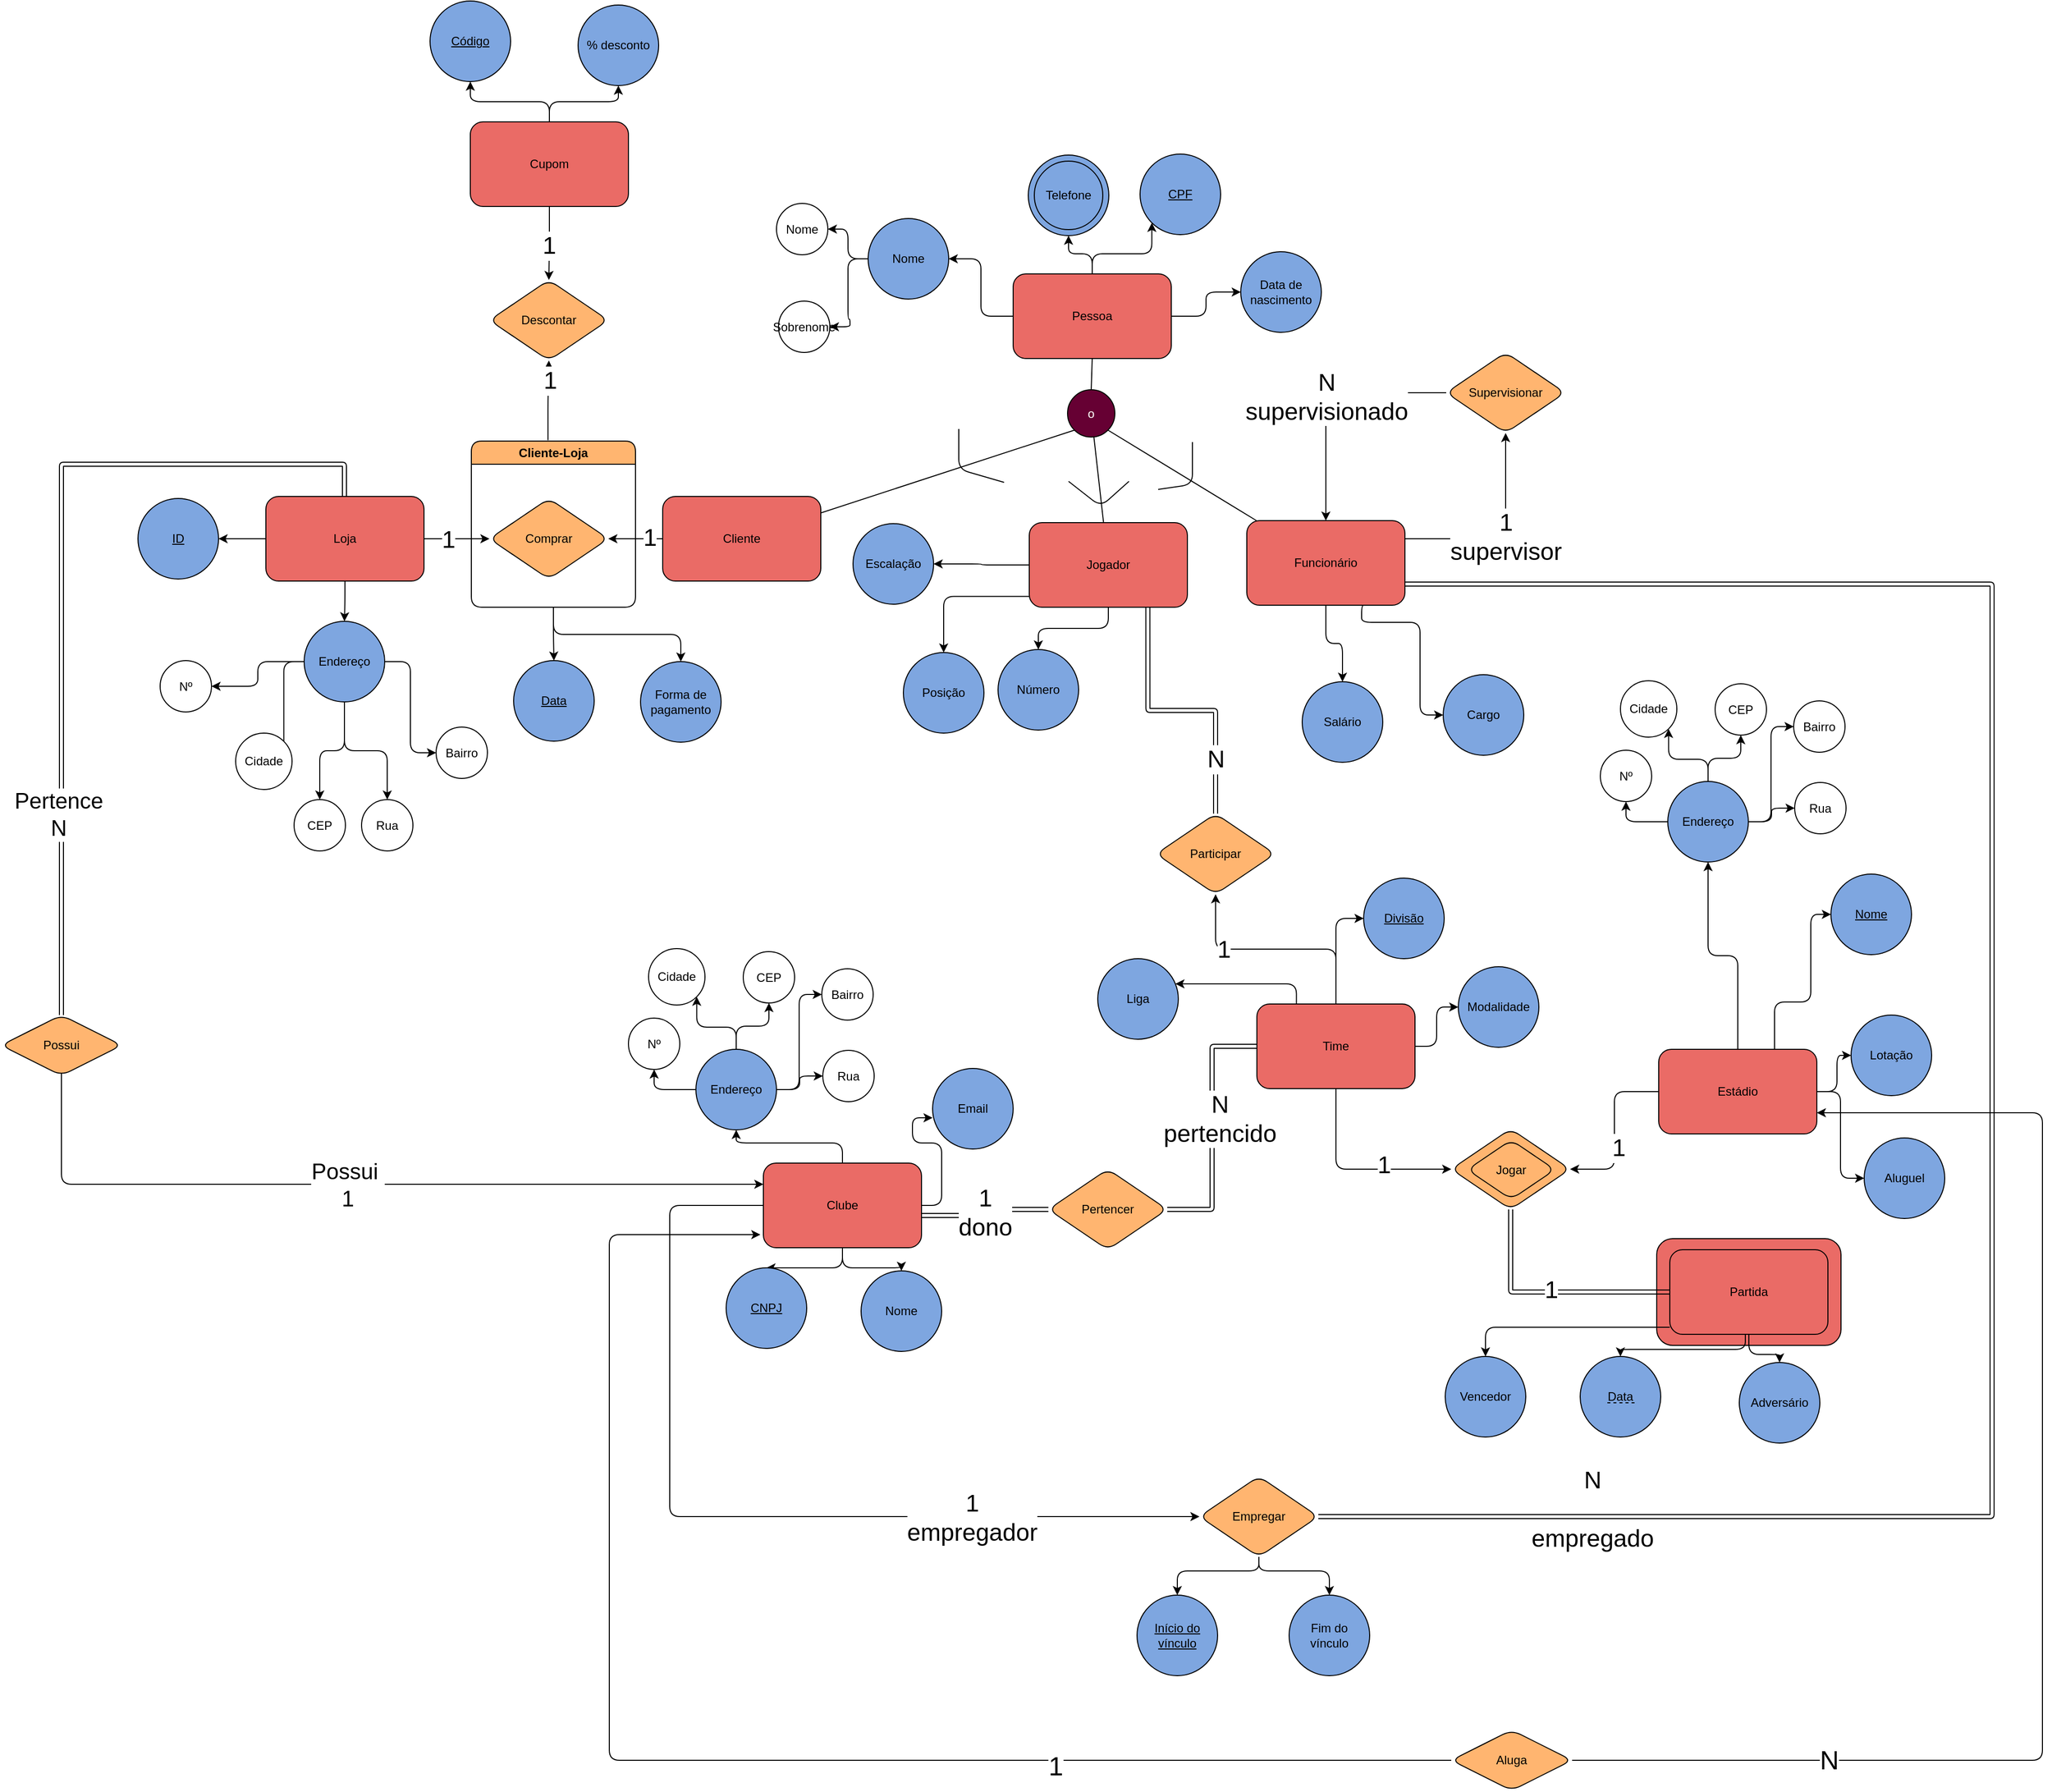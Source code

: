 <mxfile version="20.8.18" type="github">
  <diagram id="R2lEEEUBdFMjLlhIrx00" name="Page-1">
    <mxGraphModel dx="2560" dy="990" grid="0" gridSize="10" guides="0" tooltips="1" connect="1" arrows="1" fold="1" page="0" pageScale="1" pageWidth="850" pageHeight="1100" math="0" shadow="0" extFonts="Permanent Marker^https://fonts.googleapis.com/css?family=Permanent+Marker">
      <root>
        <mxCell id="0" />
        <mxCell id="1" parent="0" />
        <mxCell id="nBhm9qrBOVUtakQsjSAV-140" value="Partida&lt;br&gt;(ENTIDADE FRACA)" style="rounded=1;whiteSpace=wrap;html=1;fillColor=#EA6B66;strokeColor=#000000;" parent="1" vertex="1">
          <mxGeometry x="940" y="1546" width="183" height="106" as="geometry" />
        </mxCell>
        <mxCell id="nBhm9qrBOVUtakQsjSAV-18" style="edgeStyle=orthogonalEdgeStyle;rounded=1;orthogonalLoop=1;jettySize=auto;html=1;" parent="1" source="nBhm9qrBOVUtakQsjSAV-1" target="nBhm9qrBOVUtakQsjSAV-4" edge="1">
          <mxGeometry relative="1" as="geometry">
            <Array as="points">
              <mxPoint x="132" y="1451" />
              <mxPoint x="26" y="1451" />
            </Array>
          </mxGeometry>
        </mxCell>
        <mxCell id="nBhm9qrBOVUtakQsjSAV-19" style="edgeStyle=orthogonalEdgeStyle;rounded=1;orthogonalLoop=1;jettySize=auto;html=1;entryX=0;entryY=0.613;entryDx=0;entryDy=0;entryPerimeter=0;" parent="1" source="nBhm9qrBOVUtakQsjSAV-1" target="nBhm9qrBOVUtakQsjSAV-5" edge="1">
          <mxGeometry relative="1" as="geometry" />
        </mxCell>
        <mxCell id="nBhm9qrBOVUtakQsjSAV-20" style="edgeStyle=orthogonalEdgeStyle;rounded=1;orthogonalLoop=1;jettySize=auto;html=1;" parent="1" source="nBhm9qrBOVUtakQsjSAV-1" target="nBhm9qrBOVUtakQsjSAV-3" edge="1">
          <mxGeometry relative="1" as="geometry" />
        </mxCell>
        <mxCell id="nBhm9qrBOVUtakQsjSAV-21" style="edgeStyle=orthogonalEdgeStyle;rounded=1;orthogonalLoop=1;jettySize=auto;html=1;" parent="1" source="nBhm9qrBOVUtakQsjSAV-1" target="nBhm9qrBOVUtakQsjSAV-2" edge="1">
          <mxGeometry relative="1" as="geometry" />
        </mxCell>
        <mxCell id="nBhm9qrBOVUtakQsjSAV-118" style="edgeStyle=orthogonalEdgeStyle;rounded=1;orthogonalLoop=1;jettySize=auto;html=1;entryX=0;entryY=0.5;entryDx=0;entryDy=0;fontSize=24;fillColor=#FFB570;exitX=0;exitY=0.5;exitDx=0;exitDy=0;" parent="1" source="nBhm9qrBOVUtakQsjSAV-1" target="nBhm9qrBOVUtakQsjSAV-117" edge="1">
          <mxGeometry relative="1" as="geometry">
            <Array as="points">
              <mxPoint x="-40" y="1513" />
              <mxPoint x="-40" y="1822" />
            </Array>
          </mxGeometry>
        </mxCell>
        <mxCell id="nBhm9qrBOVUtakQsjSAV-119" value="1&lt;br&gt;empregador" style="edgeLabel;html=1;align=center;verticalAlign=middle;resizable=0;points=[];fontSize=24;rounded=1;" parent="nBhm9qrBOVUtakQsjSAV-118" vertex="1" connectable="0">
          <mxGeometry x="0.513" y="-1" relative="1" as="geometry">
            <mxPoint as="offset" />
          </mxGeometry>
        </mxCell>
        <mxCell id="nBhm9qrBOVUtakQsjSAV-1" value="Clube" style="rounded=1;whiteSpace=wrap;html=1;fillColor=#EA6B66;" parent="1" vertex="1">
          <mxGeometry x="53" y="1471" width="157" height="84" as="geometry" />
        </mxCell>
        <mxCell id="nBhm9qrBOVUtakQsjSAV-2" value="&lt;u&gt;CNPJ&lt;/u&gt;" style="ellipse;whiteSpace=wrap;html=1;aspect=fixed;fillColor=#7EA6E0;rounded=1;" parent="1" vertex="1">
          <mxGeometry x="16" y="1575" width="80" height="80" as="geometry" />
        </mxCell>
        <mxCell id="nBhm9qrBOVUtakQsjSAV-3" value="Nome" style="ellipse;whiteSpace=wrap;html=1;aspect=fixed;fillColor=#7EA6E0;rounded=1;" parent="1" vertex="1">
          <mxGeometry x="150" y="1578" width="80" height="80" as="geometry" />
        </mxCell>
        <mxCell id="nBhm9qrBOVUtakQsjSAV-13" style="edgeStyle=orthogonalEdgeStyle;rounded=1;orthogonalLoop=1;jettySize=auto;html=1;entryX=1;entryY=1;entryDx=0;entryDy=0;" parent="1" source="nBhm9qrBOVUtakQsjSAV-4" target="nBhm9qrBOVUtakQsjSAV-8" edge="1">
          <mxGeometry relative="1" as="geometry" />
        </mxCell>
        <mxCell id="nBhm9qrBOVUtakQsjSAV-14" style="edgeStyle=orthogonalEdgeStyle;rounded=1;orthogonalLoop=1;jettySize=auto;html=1;entryX=0.5;entryY=1;entryDx=0;entryDy=0;" parent="1" source="nBhm9qrBOVUtakQsjSAV-4" target="nBhm9qrBOVUtakQsjSAV-11" edge="1">
          <mxGeometry relative="1" as="geometry" />
        </mxCell>
        <mxCell id="nBhm9qrBOVUtakQsjSAV-15" style="edgeStyle=orthogonalEdgeStyle;rounded=1;orthogonalLoop=1;jettySize=auto;html=1;" parent="1" source="nBhm9qrBOVUtakQsjSAV-4" target="nBhm9qrBOVUtakQsjSAV-6" edge="1">
          <mxGeometry relative="1" as="geometry" />
        </mxCell>
        <mxCell id="nBhm9qrBOVUtakQsjSAV-16" style="edgeStyle=orthogonalEdgeStyle;rounded=1;orthogonalLoop=1;jettySize=auto;html=1;entryX=0;entryY=0.5;entryDx=0;entryDy=0;" parent="1" source="nBhm9qrBOVUtakQsjSAV-4" target="nBhm9qrBOVUtakQsjSAV-9" edge="1">
          <mxGeometry relative="1" as="geometry" />
        </mxCell>
        <mxCell id="nBhm9qrBOVUtakQsjSAV-17" style="edgeStyle=orthogonalEdgeStyle;rounded=1;orthogonalLoop=1;jettySize=auto;html=1;" parent="1" source="nBhm9qrBOVUtakQsjSAV-4" target="nBhm9qrBOVUtakQsjSAV-10" edge="1">
          <mxGeometry relative="1" as="geometry" />
        </mxCell>
        <mxCell id="nBhm9qrBOVUtakQsjSAV-4" value="Endereço" style="ellipse;whiteSpace=wrap;html=1;aspect=fixed;fillColor=#7EA6E0;rounded=1;" parent="1" vertex="1">
          <mxGeometry x="-14" y="1358" width="80" height="80" as="geometry" />
        </mxCell>
        <mxCell id="nBhm9qrBOVUtakQsjSAV-5" value="Email" style="ellipse;whiteSpace=wrap;html=1;aspect=fixed;fillColor=#7EA6E0;rounded=1;" parent="1" vertex="1">
          <mxGeometry x="221" y="1377" width="80" height="80" as="geometry" />
        </mxCell>
        <mxCell id="nBhm9qrBOVUtakQsjSAV-6" value="CEP" style="ellipse;whiteSpace=wrap;html=1;aspect=fixed;rounded=1;" parent="1" vertex="1">
          <mxGeometry x="33" y="1261" width="51" height="51" as="geometry" />
        </mxCell>
        <mxCell id="nBhm9qrBOVUtakQsjSAV-8" value="Cidade" style="ellipse;whiteSpace=wrap;html=1;aspect=fixed;rounded=1;" parent="1" vertex="1">
          <mxGeometry x="-61" y="1258" width="56" height="56" as="geometry" />
        </mxCell>
        <mxCell id="nBhm9qrBOVUtakQsjSAV-9" value="Bairro" style="ellipse;whiteSpace=wrap;html=1;aspect=fixed;rounded=1;" parent="1" vertex="1">
          <mxGeometry x="111" y="1278" width="51" height="51" as="geometry" />
        </mxCell>
        <mxCell id="nBhm9qrBOVUtakQsjSAV-10" value="Rua" style="ellipse;whiteSpace=wrap;html=1;aspect=fixed;rounded=1;" parent="1" vertex="1">
          <mxGeometry x="112" y="1359" width="51" height="51" as="geometry" />
        </mxCell>
        <mxCell id="nBhm9qrBOVUtakQsjSAV-11" value="Nº" style="ellipse;whiteSpace=wrap;html=1;aspect=fixed;rounded=1;" parent="1" vertex="1">
          <mxGeometry x="-81" y="1327" width="51" height="51" as="geometry" />
        </mxCell>
        <mxCell id="nBhm9qrBOVUtakQsjSAV-25" style="edgeStyle=orthogonalEdgeStyle;rounded=1;orthogonalLoop=1;jettySize=auto;html=1;entryX=0;entryY=0.5;entryDx=0;entryDy=0;" parent="1" source="nBhm9qrBOVUtakQsjSAV-22" target="nBhm9qrBOVUtakQsjSAV-23" edge="1">
          <mxGeometry relative="1" as="geometry" />
        </mxCell>
        <mxCell id="nBhm9qrBOVUtakQsjSAV-26" style="edgeStyle=orthogonalEdgeStyle;rounded=1;orthogonalLoop=1;jettySize=auto;html=1;" parent="1" source="nBhm9qrBOVUtakQsjSAV-22" target="nBhm9qrBOVUtakQsjSAV-24" edge="1">
          <mxGeometry relative="1" as="geometry" />
        </mxCell>
        <mxCell id="nBhm9qrBOVUtakQsjSAV-100" style="edgeStyle=orthogonalEdgeStyle;rounded=1;orthogonalLoop=1;jettySize=auto;html=1;entryX=0.5;entryY=1;entryDx=0;entryDy=0;fontSize=24;" parent="1" source="nBhm9qrBOVUtakQsjSAV-22" target="nBhm9qrBOVUtakQsjSAV-97" edge="1">
          <mxGeometry relative="1" as="geometry" />
        </mxCell>
        <mxCell id="nBhm9qrBOVUtakQsjSAV-101" value="1" style="edgeLabel;html=1;align=center;verticalAlign=middle;resizable=0;points=[];fontSize=24;rounded=1;" parent="nBhm9qrBOVUtakQsjSAV-100" vertex="1" connectable="0">
          <mxGeometry x="0.468" relative="1" as="geometry">
            <mxPoint x="1" as="offset" />
          </mxGeometry>
        </mxCell>
        <mxCell id="nBhm9qrBOVUtakQsjSAV-111" style="edgeStyle=orthogonalEdgeStyle;rounded=1;orthogonalLoop=1;jettySize=auto;html=1;entryX=0;entryY=0.5;entryDx=0;entryDy=0;fontSize=24;fillColor=#FFB570;exitX=0.5;exitY=1;exitDx=0;exitDy=0;" parent="1" source="nBhm9qrBOVUtakQsjSAV-22" target="nBhm9qrBOVUtakQsjSAV-110" edge="1">
          <mxGeometry relative="1" as="geometry" />
        </mxCell>
        <mxCell id="nBhm9qrBOVUtakQsjSAV-112" value="1" style="edgeLabel;html=1;align=center;verticalAlign=middle;resizable=0;points=[];fontSize=24;rounded=1;" parent="nBhm9qrBOVUtakQsjSAV-111" vertex="1" connectable="0">
          <mxGeometry x="0.304" y="4" relative="1" as="geometry">
            <mxPoint as="offset" />
          </mxGeometry>
        </mxCell>
        <mxCell id="OqBrJJ7zVb7oXpgQfmvQ-5" style="edgeStyle=orthogonalEdgeStyle;orthogonalLoop=1;jettySize=auto;html=1;exitX=0.25;exitY=0;exitDx=0;exitDy=0;rounded=1;" parent="1" source="nBhm9qrBOVUtakQsjSAV-22" target="OqBrJJ7zVb7oXpgQfmvQ-4" edge="1">
          <mxGeometry relative="1" as="geometry">
            <Array as="points">
              <mxPoint x="582" y="1293" />
            </Array>
          </mxGeometry>
        </mxCell>
        <mxCell id="nBhm9qrBOVUtakQsjSAV-22" value="Time" style="rounded=1;whiteSpace=wrap;html=1;fillColor=#EA6B66;" parent="1" vertex="1">
          <mxGeometry x="543" y="1313" width="157" height="84" as="geometry" />
        </mxCell>
        <mxCell id="nBhm9qrBOVUtakQsjSAV-23" value="&lt;u&gt;Divisão&lt;/u&gt;" style="ellipse;whiteSpace=wrap;html=1;aspect=fixed;fillColor=#7EA6E0;rounded=1;" parent="1" vertex="1">
          <mxGeometry x="649" y="1188" width="80" height="80" as="geometry" />
        </mxCell>
        <mxCell id="nBhm9qrBOVUtakQsjSAV-24" value="Modalidade" style="ellipse;whiteSpace=wrap;html=1;aspect=fixed;fillColor=#7EA6E0;rounded=1;" parent="1" vertex="1">
          <mxGeometry x="743" y="1276" width="80" height="80" as="geometry" />
        </mxCell>
        <mxCell id="nBhm9qrBOVUtakQsjSAV-40" style="edgeStyle=orthogonalEdgeStyle;rounded=1;orthogonalLoop=1;jettySize=auto;html=1;entryX=0.5;entryY=0;entryDx=0;entryDy=0;" parent="1" source="nBhm9qrBOVUtakQsjSAV-27" target="3DALCJo6I9vXgpLm0yMm-17" edge="1">
          <mxGeometry relative="1" as="geometry">
            <mxPoint x="-363" y="932" as="targetPoint" />
          </mxGeometry>
        </mxCell>
        <mxCell id="nBhm9qrBOVUtakQsjSAV-89" style="edgeStyle=orthogonalEdgeStyle;rounded=1;orthogonalLoop=1;jettySize=auto;html=1;" parent="1" source="nBhm9qrBOVUtakQsjSAV-27" target="nBhm9qrBOVUtakQsjSAV-80" edge="1">
          <mxGeometry relative="1" as="geometry" />
        </mxCell>
        <mxCell id="3DALCJo6I9vXgpLm0yMm-30" value="&lt;span style=&quot;font-size: 24px;&quot;&gt;1&lt;/span&gt;" style="edgeLabel;html=1;align=center;verticalAlign=middle;resizable=0;points=[];" parent="nBhm9qrBOVUtakQsjSAV-89" vertex="1" connectable="0">
          <mxGeometry x="-0.278" y="-1" relative="1" as="geometry">
            <mxPoint as="offset" />
          </mxGeometry>
        </mxCell>
        <mxCell id="3DALCJo6I9vXgpLm0yMm-25" style="edgeStyle=orthogonalEdgeStyle;rounded=1;orthogonalLoop=1;jettySize=auto;html=1;" parent="1" source="nBhm9qrBOVUtakQsjSAV-27" target="3DALCJo6I9vXgpLm0yMm-24" edge="1">
          <mxGeometry relative="1" as="geometry" />
        </mxCell>
        <mxCell id="nBhm9qrBOVUtakQsjSAV-27" value="Loja" style="rounded=1;whiteSpace=wrap;html=1;fillColor=#EA6B66;" parent="1" vertex="1">
          <mxGeometry x="-441" y="809" width="157" height="84" as="geometry" />
        </mxCell>
        <mxCell id="nBhm9qrBOVUtakQsjSAV-41" style="edgeStyle=orthogonalEdgeStyle;rounded=1;orthogonalLoop=1;jettySize=auto;html=1;" parent="1" source="nBhm9qrBOVUtakQsjSAV-30" target="nBhm9qrBOVUtakQsjSAV-32" edge="1">
          <mxGeometry relative="1" as="geometry" />
        </mxCell>
        <mxCell id="nBhm9qrBOVUtakQsjSAV-42" style="edgeStyle=orthogonalEdgeStyle;rounded=1;orthogonalLoop=1;jettySize=auto;html=1;" parent="1" source="nBhm9qrBOVUtakQsjSAV-30" target="nBhm9qrBOVUtakQsjSAV-39" edge="1">
          <mxGeometry relative="1" as="geometry" />
        </mxCell>
        <mxCell id="nBhm9qrBOVUtakQsjSAV-43" style="edgeStyle=orthogonalEdgeStyle;rounded=1;orthogonalLoop=1;jettySize=auto;html=1;entryX=0;entryY=1;entryDx=0;entryDy=0;" parent="1" source="nBhm9qrBOVUtakQsjSAV-30" target="nBhm9qrBOVUtakQsjSAV-31" edge="1">
          <mxGeometry relative="1" as="geometry" />
        </mxCell>
        <mxCell id="nBhm9qrBOVUtakQsjSAV-44" style="edgeStyle=orthogonalEdgeStyle;rounded=1;orthogonalLoop=1;jettySize=auto;html=1;" parent="1" source="nBhm9qrBOVUtakQsjSAV-30" target="nBhm9qrBOVUtakQsjSAV-38" edge="1">
          <mxGeometry relative="1" as="geometry" />
        </mxCell>
        <mxCell id="nBhm9qrBOVUtakQsjSAV-30" value="Pessoa" style="rounded=1;whiteSpace=wrap;html=1;fillColor=#EA6B66;" parent="1" vertex="1">
          <mxGeometry x="301" y="588" width="157" height="84" as="geometry" />
        </mxCell>
        <mxCell id="nBhm9qrBOVUtakQsjSAV-31" value="&lt;u&gt;CPF&lt;/u&gt;" style="ellipse;whiteSpace=wrap;html=1;aspect=fixed;fillColor=#7EA6E0;rounded=1;" parent="1" vertex="1">
          <mxGeometry x="427" y="469" width="80" height="80" as="geometry" />
        </mxCell>
        <mxCell id="nBhm9qrBOVUtakQsjSAV-36" style="edgeStyle=orthogonalEdgeStyle;rounded=1;orthogonalLoop=1;jettySize=auto;html=1;entryX=1;entryY=0.5;entryDx=0;entryDy=0;" parent="1" source="nBhm9qrBOVUtakQsjSAV-32" target="nBhm9qrBOVUtakQsjSAV-33" edge="1">
          <mxGeometry relative="1" as="geometry" />
        </mxCell>
        <mxCell id="nBhm9qrBOVUtakQsjSAV-37" style="edgeStyle=orthogonalEdgeStyle;rounded=1;orthogonalLoop=1;jettySize=auto;html=1;entryX=1;entryY=0.5;entryDx=0;entryDy=0;" parent="1" source="nBhm9qrBOVUtakQsjSAV-32" target="nBhm9qrBOVUtakQsjSAV-34" edge="1">
          <mxGeometry relative="1" as="geometry" />
        </mxCell>
        <mxCell id="nBhm9qrBOVUtakQsjSAV-32" value="Nome" style="ellipse;whiteSpace=wrap;html=1;aspect=fixed;fillColor=#7EA6E0;rounded=1;" parent="1" vertex="1">
          <mxGeometry x="157" y="533" width="80" height="80" as="geometry" />
        </mxCell>
        <mxCell id="nBhm9qrBOVUtakQsjSAV-33" value="Nome" style="ellipse;whiteSpace=wrap;html=1;aspect=fixed;rounded=1;" parent="1" vertex="1">
          <mxGeometry x="66" y="518" width="51" height="51" as="geometry" />
        </mxCell>
        <mxCell id="nBhm9qrBOVUtakQsjSAV-34" value="Sobrenome" style="ellipse;whiteSpace=wrap;html=1;aspect=fixed;rounded=1;" parent="1" vertex="1">
          <mxGeometry x="68" y="615" width="51" height="51" as="geometry" />
        </mxCell>
        <mxCell id="nBhm9qrBOVUtakQsjSAV-38" value="Data de nascimento" style="ellipse;whiteSpace=wrap;html=1;aspect=fixed;fillColor=#7EA6E0;rounded=1;" parent="1" vertex="1">
          <mxGeometry x="527" y="566" width="80" height="80" as="geometry" />
        </mxCell>
        <mxCell id="nBhm9qrBOVUtakQsjSAV-39" value="" style="ellipse;whiteSpace=wrap;html=1;aspect=fixed;fillColor=#7EA6E0;rounded=1;" parent="1" vertex="1">
          <mxGeometry x="316" y="470" width="80" height="80" as="geometry" />
        </mxCell>
        <mxCell id="nBhm9qrBOVUtakQsjSAV-45" value="&lt;font color=&quot;#ffffff&quot;&gt;o&lt;/font&gt;" style="ellipse;whiteSpace=wrap;html=1;aspect=fixed;fillColor=#660033;rounded=1;" parent="1" vertex="1">
          <mxGeometry x="355" y="703" width="47" height="47" as="geometry" />
        </mxCell>
        <mxCell id="nBhm9qrBOVUtakQsjSAV-47" value="" style="endArrow=none;html=1;rounded=1;entryX=0.5;entryY=1;entryDx=0;entryDy=0;exitX=0.5;exitY=0;exitDx=0;exitDy=0;" parent="1" source="nBhm9qrBOVUtakQsjSAV-45" target="nBhm9qrBOVUtakQsjSAV-30" edge="1">
          <mxGeometry width="50" height="50" relative="1" as="geometry">
            <mxPoint x="397" y="617" as="sourcePoint" />
            <mxPoint x="447" y="567" as="targetPoint" />
          </mxGeometry>
        </mxCell>
        <mxCell id="nBhm9qrBOVUtakQsjSAV-90" style="edgeStyle=orthogonalEdgeStyle;rounded=1;orthogonalLoop=1;jettySize=auto;html=1;entryX=1;entryY=0.5;entryDx=0;entryDy=0;" parent="1" source="nBhm9qrBOVUtakQsjSAV-48" target="nBhm9qrBOVUtakQsjSAV-80" edge="1">
          <mxGeometry relative="1" as="geometry" />
        </mxCell>
        <mxCell id="3DALCJo6I9vXgpLm0yMm-28" value="&lt;span style=&quot;font-size: 24px;&quot;&gt;1&lt;/span&gt;" style="edgeLabel;html=1;align=center;verticalAlign=middle;resizable=0;points=[];" parent="nBhm9qrBOVUtakQsjSAV-90" vertex="1" connectable="0">
          <mxGeometry x="-0.511" y="-1" relative="1" as="geometry">
            <mxPoint as="offset" />
          </mxGeometry>
        </mxCell>
        <mxCell id="nBhm9qrBOVUtakQsjSAV-48" value="Cliente" style="rounded=1;whiteSpace=wrap;html=1;fillColor=#EA6B66;" parent="1" vertex="1">
          <mxGeometry x="-47" y="809" width="157" height="84" as="geometry" />
        </mxCell>
        <mxCell id="nBhm9qrBOVUtakQsjSAV-68" style="edgeStyle=orthogonalEdgeStyle;rounded=1;orthogonalLoop=1;jettySize=auto;html=1;exitX=0.002;exitY=0.872;exitDx=0;exitDy=0;exitPerimeter=0;" parent="1" source="nBhm9qrBOVUtakQsjSAV-49" target="nBhm9qrBOVUtakQsjSAV-67" edge="1">
          <mxGeometry relative="1" as="geometry" />
        </mxCell>
        <mxCell id="nBhm9qrBOVUtakQsjSAV-70" style="edgeStyle=orthogonalEdgeStyle;rounded=1;orthogonalLoop=1;jettySize=auto;html=1;" parent="1" source="nBhm9qrBOVUtakQsjSAV-49" target="nBhm9qrBOVUtakQsjSAV-69" edge="1">
          <mxGeometry relative="1" as="geometry" />
        </mxCell>
        <mxCell id="nBhm9qrBOVUtakQsjSAV-74" style="edgeStyle=orthogonalEdgeStyle;rounded=1;orthogonalLoop=1;jettySize=auto;html=1;exitX=0;exitY=0.5;exitDx=0;exitDy=0;" parent="1" source="nBhm9qrBOVUtakQsjSAV-49" target="nBhm9qrBOVUtakQsjSAV-73" edge="1">
          <mxGeometry relative="1" as="geometry" />
        </mxCell>
        <mxCell id="nBhm9qrBOVUtakQsjSAV-98" value="&lt;font style=&quot;font-size: 24px;&quot;&gt;N&lt;/font&gt;" style="edgeStyle=orthogonalEdgeStyle;rounded=1;orthogonalLoop=1;jettySize=auto;html=1;exitX=0.75;exitY=1;exitDx=0;exitDy=0;shape=link;" parent="1" source="nBhm9qrBOVUtakQsjSAV-49" target="nBhm9qrBOVUtakQsjSAV-97" edge="1">
          <mxGeometry x="0.603" relative="1" as="geometry">
            <mxPoint as="offset" />
          </mxGeometry>
        </mxCell>
        <mxCell id="nBhm9qrBOVUtakQsjSAV-49" value="Jogador" style="rounded=1;whiteSpace=wrap;html=1;fillColor=#EA6B66;" parent="1" vertex="1">
          <mxGeometry x="317" y="835" width="157" height="84" as="geometry" />
        </mxCell>
        <mxCell id="nBhm9qrBOVUtakQsjSAV-76" style="edgeStyle=orthogonalEdgeStyle;rounded=1;orthogonalLoop=1;jettySize=auto;html=1;exitX=0.75;exitY=1;exitDx=0;exitDy=0;" parent="1" source="nBhm9qrBOVUtakQsjSAV-50" target="nBhm9qrBOVUtakQsjSAV-75" edge="1">
          <mxGeometry relative="1" as="geometry">
            <Array as="points">
              <mxPoint x="647" y="917" />
              <mxPoint x="647" y="934" />
              <mxPoint x="705" y="934" />
              <mxPoint x="705" y="1026" />
            </Array>
          </mxGeometry>
        </mxCell>
        <mxCell id="nBhm9qrBOVUtakQsjSAV-78" style="edgeStyle=orthogonalEdgeStyle;rounded=1;orthogonalLoop=1;jettySize=auto;html=1;" parent="1" source="nBhm9qrBOVUtakQsjSAV-50" target="nBhm9qrBOVUtakQsjSAV-77" edge="1">
          <mxGeometry relative="1" as="geometry" />
        </mxCell>
        <mxCell id="nBhm9qrBOVUtakQsjSAV-106" value="1&lt;br&gt;supervisor" style="edgeStyle=orthogonalEdgeStyle;rounded=1;orthogonalLoop=1;jettySize=auto;html=1;entryX=0.5;entryY=1;entryDx=0;entryDy=0;fontSize=24;fillColor=#FFB570;" parent="1" source="nBhm9qrBOVUtakQsjSAV-50" target="nBhm9qrBOVUtakQsjSAV-105" edge="1">
          <mxGeometry relative="1" as="geometry">
            <Array as="points">
              <mxPoint x="790" y="851" />
            </Array>
          </mxGeometry>
        </mxCell>
        <mxCell id="nBhm9qrBOVUtakQsjSAV-120" style="edgeStyle=orthogonalEdgeStyle;rounded=1;orthogonalLoop=1;jettySize=auto;html=1;entryX=1;entryY=0.5;entryDx=0;entryDy=0;fontSize=24;fillColor=#FFB570;exitX=1;exitY=0.75;exitDx=0;exitDy=0;shape=link;" parent="1" source="nBhm9qrBOVUtakQsjSAV-50" target="nBhm9qrBOVUtakQsjSAV-117" edge="1">
          <mxGeometry relative="1" as="geometry">
            <Array as="points">
              <mxPoint x="1273" y="896" />
              <mxPoint x="1273" y="1822" />
            </Array>
          </mxGeometry>
        </mxCell>
        <mxCell id="nBhm9qrBOVUtakQsjSAV-50" value="Funcionário" style="rounded=1;whiteSpace=wrap;html=1;fillColor=#EA6B66;" parent="1" vertex="1">
          <mxGeometry x="533" y="833" width="157" height="84" as="geometry" />
        </mxCell>
        <mxCell id="nBhm9qrBOVUtakQsjSAV-54" style="edgeStyle=orthogonalEdgeStyle;rounded=1;orthogonalLoop=1;jettySize=auto;html=1;entryX=0.5;entryY=1;entryDx=0;entryDy=0;" parent="1" source="nBhm9qrBOVUtakQsjSAV-51" target="nBhm9qrBOVUtakQsjSAV-52" edge="1">
          <mxGeometry relative="1" as="geometry" />
        </mxCell>
        <mxCell id="nBhm9qrBOVUtakQsjSAV-55" style="edgeStyle=orthogonalEdgeStyle;rounded=1;orthogonalLoop=1;jettySize=auto;html=1;entryX=0.5;entryY=1;entryDx=0;entryDy=0;" parent="1" source="nBhm9qrBOVUtakQsjSAV-51" target="nBhm9qrBOVUtakQsjSAV-53" edge="1">
          <mxGeometry relative="1" as="geometry" />
        </mxCell>
        <mxCell id="nBhm9qrBOVUtakQsjSAV-88" style="edgeStyle=orthogonalEdgeStyle;rounded=1;orthogonalLoop=1;jettySize=auto;html=1;" parent="1" source="nBhm9qrBOVUtakQsjSAV-51" target="nBhm9qrBOVUtakQsjSAV-85" edge="1">
          <mxGeometry relative="1" as="geometry" />
        </mxCell>
        <mxCell id="nBhm9qrBOVUtakQsjSAV-108" value="1" style="edgeLabel;html=1;align=center;verticalAlign=middle;resizable=0;points=[];fontSize=24;rounded=1;" parent="nBhm9qrBOVUtakQsjSAV-88" vertex="1" connectable="0">
          <mxGeometry x="0.06" relative="1" as="geometry">
            <mxPoint as="offset" />
          </mxGeometry>
        </mxCell>
        <mxCell id="nBhm9qrBOVUtakQsjSAV-51" value="Cupom" style="rounded=1;whiteSpace=wrap;html=1;fillColor=#EA6B66;" parent="1" vertex="1">
          <mxGeometry x="-238" y="437" width="157" height="84" as="geometry" />
        </mxCell>
        <mxCell id="nBhm9qrBOVUtakQsjSAV-52" value="&lt;u&gt;Código&lt;/u&gt;" style="ellipse;whiteSpace=wrap;html=1;aspect=fixed;fillColor=#7EA6E0;rounded=1;" parent="1" vertex="1">
          <mxGeometry x="-278" y="317" width="80" height="80" as="geometry" />
        </mxCell>
        <mxCell id="nBhm9qrBOVUtakQsjSAV-53" value="% desconto" style="ellipse;whiteSpace=wrap;html=1;aspect=fixed;fillColor=#7EA6E0;rounded=1;" parent="1" vertex="1">
          <mxGeometry x="-131" y="321" width="80" height="80" as="geometry" />
        </mxCell>
        <mxCell id="nBhm9qrBOVUtakQsjSAV-57" value="" style="endArrow=none;html=1;rounded=1;entryX=0;entryY=1;entryDx=0;entryDy=0;" parent="1" source="nBhm9qrBOVUtakQsjSAV-48" target="nBhm9qrBOVUtakQsjSAV-45" edge="1">
          <mxGeometry width="50" height="50" relative="1" as="geometry">
            <mxPoint x="285" y="807" as="sourcePoint" />
            <mxPoint x="335" y="757" as="targetPoint" />
          </mxGeometry>
        </mxCell>
        <mxCell id="nBhm9qrBOVUtakQsjSAV-59" value="" style="endArrow=none;html=1;rounded=1;" parent="1" source="nBhm9qrBOVUtakQsjSAV-49" target="nBhm9qrBOVUtakQsjSAV-45" edge="1">
          <mxGeometry width="50" height="50" relative="1" as="geometry">
            <mxPoint x="240.556" y="842" as="sourcePoint" />
            <mxPoint x="371.883" y="753.117" as="targetPoint" />
          </mxGeometry>
        </mxCell>
        <mxCell id="nBhm9qrBOVUtakQsjSAV-60" value="" style="endArrow=none;html=1;rounded=1;entryX=1;entryY=1;entryDx=0;entryDy=0;" parent="1" source="nBhm9qrBOVUtakQsjSAV-50" target="nBhm9qrBOVUtakQsjSAV-45" edge="1">
          <mxGeometry width="50" height="50" relative="1" as="geometry">
            <mxPoint x="397.493" y="845" as="sourcePoint" />
            <mxPoint x="381.883" y="763.117" as="targetPoint" />
          </mxGeometry>
        </mxCell>
        <mxCell id="nBhm9qrBOVUtakQsjSAV-61" value="" style="endArrow=none;html=1;rounded=1;" parent="1" edge="1">
          <mxGeometry width="50" height="50" relative="1" as="geometry">
            <mxPoint x="292" y="795" as="sourcePoint" />
            <mxPoint x="247" y="742" as="targetPoint" />
            <Array as="points">
              <mxPoint x="247" y="782" />
            </Array>
          </mxGeometry>
        </mxCell>
        <mxCell id="nBhm9qrBOVUtakQsjSAV-65" value="" style="endArrow=none;html=1;rounded=1;" parent="1" edge="1">
          <mxGeometry width="50" height="50" relative="1" as="geometry">
            <mxPoint x="356" y="794" as="sourcePoint" />
            <mxPoint x="416" y="794" as="targetPoint" />
            <Array as="points">
              <mxPoint x="388" y="819" />
            </Array>
          </mxGeometry>
        </mxCell>
        <mxCell id="nBhm9qrBOVUtakQsjSAV-66" value="" style="endArrow=none;html=1;rounded=1;" parent="1" edge="1">
          <mxGeometry width="50" height="50" relative="1" as="geometry">
            <mxPoint x="445" y="802" as="sourcePoint" />
            <mxPoint x="479" y="755" as="targetPoint" />
            <Array as="points">
              <mxPoint x="479" y="797" />
            </Array>
          </mxGeometry>
        </mxCell>
        <mxCell id="nBhm9qrBOVUtakQsjSAV-67" value="Posição" style="ellipse;whiteSpace=wrap;html=1;aspect=fixed;fillColor=#7EA6E0;rounded=1;" parent="1" vertex="1">
          <mxGeometry x="192" y="964" width="80" height="80" as="geometry" />
        </mxCell>
        <mxCell id="nBhm9qrBOVUtakQsjSAV-69" value="Número" style="ellipse;whiteSpace=wrap;html=1;aspect=fixed;fillColor=#7EA6E0;rounded=1;" parent="1" vertex="1">
          <mxGeometry x="286" y="961" width="80" height="80" as="geometry" />
        </mxCell>
        <mxCell id="nBhm9qrBOVUtakQsjSAV-73" value="Escalação" style="ellipse;whiteSpace=wrap;html=1;aspect=fixed;fillColor=#7EA6E0;rounded=1;" parent="1" vertex="1">
          <mxGeometry x="142" y="836" width="80" height="80" as="geometry" />
        </mxCell>
        <mxCell id="nBhm9qrBOVUtakQsjSAV-75" value="Cargo" style="ellipse;whiteSpace=wrap;html=1;aspect=fixed;fillColor=#7EA6E0;rounded=1;" parent="1" vertex="1">
          <mxGeometry x="728" y="986" width="80" height="80" as="geometry" />
        </mxCell>
        <mxCell id="nBhm9qrBOVUtakQsjSAV-77" value="Salário" style="ellipse;whiteSpace=wrap;html=1;aspect=fixed;fillColor=#7EA6E0;rounded=1;" parent="1" vertex="1">
          <mxGeometry x="588" y="993" width="80" height="80" as="geometry" />
        </mxCell>
        <mxCell id="nBhm9qrBOVUtakQsjSAV-86" style="edgeStyle=orthogonalEdgeStyle;rounded=1;orthogonalLoop=1;jettySize=auto;html=1;entryX=0.5;entryY=1;entryDx=0;entryDy=0;exitX=0.467;exitY=-0.005;exitDx=0;exitDy=0;exitPerimeter=0;" parent="1" source="nBhm9qrBOVUtakQsjSAV-81" target="nBhm9qrBOVUtakQsjSAV-85" edge="1">
          <mxGeometry relative="1" as="geometry" />
        </mxCell>
        <mxCell id="nBhm9qrBOVUtakQsjSAV-109" value="1" style="edgeLabel;html=1;align=center;verticalAlign=middle;resizable=0;points=[];fontSize=24;rounded=1;" parent="nBhm9qrBOVUtakQsjSAV-86" vertex="1" connectable="0">
          <mxGeometry x="0.517" y="-1" relative="1" as="geometry">
            <mxPoint as="offset" />
          </mxGeometry>
        </mxCell>
        <mxCell id="nBhm9qrBOVUtakQsjSAV-92" style="edgeStyle=orthogonalEdgeStyle;rounded=1;orthogonalLoop=1;jettySize=auto;html=1;exitX=0.5;exitY=1;exitDx=0;exitDy=0;" parent="1" source="nBhm9qrBOVUtakQsjSAV-81" target="nBhm9qrBOVUtakQsjSAV-91" edge="1">
          <mxGeometry relative="1" as="geometry" />
        </mxCell>
        <mxCell id="nBhm9qrBOVUtakQsjSAV-94" style="edgeStyle=orthogonalEdgeStyle;rounded=1;orthogonalLoop=1;jettySize=auto;html=1;exitX=0.5;exitY=1;exitDx=0;exitDy=0;" parent="1" source="nBhm9qrBOVUtakQsjSAV-81" target="nBhm9qrBOVUtakQsjSAV-93" edge="1">
          <mxGeometry relative="1" as="geometry" />
        </mxCell>
        <mxCell id="nBhm9qrBOVUtakQsjSAV-80" value="Comprar" style="rhombus;whiteSpace=wrap;html=1;fillColor=#FFB570;rounded=1;" parent="1" vertex="1">
          <mxGeometry x="-219" y="811" width="118" height="80" as="geometry" />
        </mxCell>
        <mxCell id="nBhm9qrBOVUtakQsjSAV-81" value="Cliente-Loja" style="swimlane;whiteSpace=wrap;html=1;fillColor=#FFB570;rounded=1;" parent="1" vertex="1">
          <mxGeometry x="-237" y="754" width="163" height="165" as="geometry" />
        </mxCell>
        <mxCell id="nBhm9qrBOVUtakQsjSAV-85" value="Descontar" style="rhombus;whiteSpace=wrap;html=1;fillColor=#FFB570;rounded=1;" parent="1" vertex="1">
          <mxGeometry x="-219" y="594" width="118" height="80" as="geometry" />
        </mxCell>
        <mxCell id="nBhm9qrBOVUtakQsjSAV-91" value="&lt;u&gt;Data&lt;/u&gt;" style="ellipse;whiteSpace=wrap;html=1;aspect=fixed;fillColor=#7EA6E0;rounded=1;" parent="1" vertex="1">
          <mxGeometry x="-195" y="972" width="80" height="80" as="geometry" />
        </mxCell>
        <mxCell id="nBhm9qrBOVUtakQsjSAV-93" value="Forma de pagamento" style="ellipse;whiteSpace=wrap;html=1;aspect=fixed;fillColor=#7EA6E0;rounded=1;" parent="1" vertex="1">
          <mxGeometry x="-69" y="973" width="80" height="80" as="geometry" />
        </mxCell>
        <mxCell id="nBhm9qrBOVUtakQsjSAV-115" style="edgeStyle=orthogonalEdgeStyle;rounded=1;orthogonalLoop=1;jettySize=auto;html=1;fontSize=24;fillColor=#FFB570;" parent="1" source="nBhm9qrBOVUtakQsjSAV-95" target="nBhm9qrBOVUtakQsjSAV-110" edge="1">
          <mxGeometry relative="1" as="geometry" />
        </mxCell>
        <mxCell id="nBhm9qrBOVUtakQsjSAV-116" value="1" style="edgeLabel;html=1;align=center;verticalAlign=middle;resizable=0;points=[];fontSize=24;rounded=1;" parent="nBhm9qrBOVUtakQsjSAV-115" vertex="1" connectable="0">
          <mxGeometry x="0.2" y="4" relative="1" as="geometry">
            <mxPoint y="1" as="offset" />
          </mxGeometry>
        </mxCell>
        <mxCell id="nBhm9qrBOVUtakQsjSAV-127" style="edgeStyle=orthogonalEdgeStyle;rounded=1;orthogonalLoop=1;jettySize=auto;html=1;fontSize=24;fillColor=#FFB570;" parent="1" source="nBhm9qrBOVUtakQsjSAV-95" target="3DALCJo6I9vXgpLm0yMm-6" edge="1">
          <mxGeometry relative="1" as="geometry">
            <mxPoint x="1003" y="1261" as="targetPoint" />
          </mxGeometry>
        </mxCell>
        <mxCell id="nBhm9qrBOVUtakQsjSAV-128" style="edgeStyle=orthogonalEdgeStyle;rounded=1;orthogonalLoop=1;jettySize=auto;html=1;entryX=0;entryY=0.5;entryDx=0;entryDy=0;fontSize=24;fillColor=#FFB570;" parent="1" source="nBhm9qrBOVUtakQsjSAV-95" target="nBhm9qrBOVUtakQsjSAV-124" edge="1">
          <mxGeometry relative="1" as="geometry">
            <Array as="points">
              <mxPoint x="1057" y="1311" />
              <mxPoint x="1093" y="1311" />
              <mxPoint x="1093" y="1224" />
            </Array>
          </mxGeometry>
        </mxCell>
        <mxCell id="nBhm9qrBOVUtakQsjSAV-129" style="edgeStyle=orthogonalEdgeStyle;rounded=1;orthogonalLoop=1;jettySize=auto;html=1;fontSize=24;fillColor=#FFB570;" parent="1" source="nBhm9qrBOVUtakQsjSAV-95" target="nBhm9qrBOVUtakQsjSAV-125" edge="1">
          <mxGeometry relative="1" as="geometry" />
        </mxCell>
        <mxCell id="nBhm9qrBOVUtakQsjSAV-130" style="edgeStyle=orthogonalEdgeStyle;rounded=1;orthogonalLoop=1;jettySize=auto;html=1;entryX=0;entryY=0.5;entryDx=0;entryDy=0;fontSize=24;fillColor=#FFB570;" parent="1" source="nBhm9qrBOVUtakQsjSAV-95" target="nBhm9qrBOVUtakQsjSAV-126" edge="1">
          <mxGeometry relative="1" as="geometry" />
        </mxCell>
        <mxCell id="nBhm9qrBOVUtakQsjSAV-95" value="Estádio" style="rounded=1;whiteSpace=wrap;html=1;fillColor=#EA6B66;" parent="1" vertex="1">
          <mxGeometry x="942" y="1358" width="157" height="84" as="geometry" />
        </mxCell>
        <mxCell id="nBhm9qrBOVUtakQsjSAV-113" style="edgeStyle=orthogonalEdgeStyle;rounded=1;orthogonalLoop=1;jettySize=auto;html=1;entryX=0.5;entryY=1;entryDx=0;entryDy=0;fontSize=24;fillColor=#FFB570;shape=link;" parent="1" source="nBhm9qrBOVUtakQsjSAV-96" target="nBhm9qrBOVUtakQsjSAV-110" edge="1">
          <mxGeometry relative="1" as="geometry" />
        </mxCell>
        <mxCell id="nBhm9qrBOVUtakQsjSAV-114" value="1" style="edgeLabel;html=1;align=center;verticalAlign=middle;resizable=0;points=[];fontSize=24;rounded=1;" parent="nBhm9qrBOVUtakQsjSAV-113" vertex="1" connectable="0">
          <mxGeometry x="-0.02" y="-2" relative="1" as="geometry">
            <mxPoint x="-1" as="offset" />
          </mxGeometry>
        </mxCell>
        <mxCell id="nBhm9qrBOVUtakQsjSAV-135" style="edgeStyle=orthogonalEdgeStyle;rounded=1;orthogonalLoop=1;jettySize=auto;html=1;fontSize=24;fillColor=#FFB570;" parent="1" source="nBhm9qrBOVUtakQsjSAV-96" target="nBhm9qrBOVUtakQsjSAV-134" edge="1">
          <mxGeometry relative="1" as="geometry">
            <Array as="points">
              <mxPoint x="770" y="1634" />
            </Array>
          </mxGeometry>
        </mxCell>
        <mxCell id="nBhm9qrBOVUtakQsjSAV-136" style="edgeStyle=orthogonalEdgeStyle;rounded=1;orthogonalLoop=1;jettySize=auto;html=1;fontSize=24;fillColor=#FFB570;" parent="1" source="nBhm9qrBOVUtakQsjSAV-96" target="nBhm9qrBOVUtakQsjSAV-131" edge="1">
          <mxGeometry relative="1" as="geometry">
            <Array as="points">
              <mxPoint x="1028" y="1656" />
              <mxPoint x="904" y="1656" />
            </Array>
          </mxGeometry>
        </mxCell>
        <mxCell id="nBhm9qrBOVUtakQsjSAV-137" style="edgeStyle=orthogonalEdgeStyle;rounded=1;orthogonalLoop=1;jettySize=auto;html=1;fontSize=24;fillColor=#FFB570;" parent="1" source="nBhm9qrBOVUtakQsjSAV-96" target="nBhm9qrBOVUtakQsjSAV-132" edge="1">
          <mxGeometry relative="1" as="geometry" />
        </mxCell>
        <mxCell id="nBhm9qrBOVUtakQsjSAV-96" value="Partida" style="rounded=1;whiteSpace=wrap;html=1;fillColor=#EA6B66;strokeColor=#000000;" parent="1" vertex="1">
          <mxGeometry x="953" y="1557" width="157" height="84" as="geometry" />
        </mxCell>
        <mxCell id="nBhm9qrBOVUtakQsjSAV-97" value="Participar" style="rhombus;whiteSpace=wrap;html=1;fillColor=#FFB570;rounded=1;" parent="1" vertex="1">
          <mxGeometry x="443" y="1124" width="118" height="80" as="geometry" />
        </mxCell>
        <mxCell id="nBhm9qrBOVUtakQsjSAV-102" value="Pertencer" style="rhombus;whiteSpace=wrap;html=1;fillColor=#FFB570;rounded=1;" parent="1" vertex="1">
          <mxGeometry x="336" y="1477" width="118" height="80" as="geometry" />
        </mxCell>
        <mxCell id="nBhm9qrBOVUtakQsjSAV-107" value="N&lt;br&gt;supervisionado" style="edgeStyle=orthogonalEdgeStyle;rounded=1;orthogonalLoop=1;jettySize=auto;html=1;entryX=0.5;entryY=0;entryDx=0;entryDy=0;fontSize=24;fillColor=#FFB570;" parent="1" source="nBhm9qrBOVUtakQsjSAV-105" target="nBhm9qrBOVUtakQsjSAV-50" edge="1">
          <mxGeometry relative="1" as="geometry" />
        </mxCell>
        <mxCell id="nBhm9qrBOVUtakQsjSAV-105" value="Supervisionar" style="rhombus;whiteSpace=wrap;html=1;fillColor=#FFB570;rounded=1;" parent="1" vertex="1">
          <mxGeometry x="731" y="666" width="118" height="80" as="geometry" />
        </mxCell>
        <mxCell id="nBhm9qrBOVUtakQsjSAV-110" value="Jogar" style="rhombus;whiteSpace=wrap;html=1;fillColor=#FFB570;rounded=1;" parent="1" vertex="1">
          <mxGeometry x="736" y="1437" width="118" height="80" as="geometry" />
        </mxCell>
        <mxCell id="I1FvhHd1P2Iq6jPRHaon-1" value="Jogar" style="rhombus;whiteSpace=wrap;html=1;fillColor=#FFB570;rounded=1;" parent="nBhm9qrBOVUtakQsjSAV-110" vertex="1">
          <mxGeometry x="16" y="11" width="87.03" height="59" as="geometry" />
        </mxCell>
        <mxCell id="be5T7t3Xz2MNST7CiX6z-8" style="edgeStyle=orthogonalEdgeStyle;rounded=1;orthogonalLoop=1;jettySize=auto;html=1;" parent="1" source="nBhm9qrBOVUtakQsjSAV-117" target="be5T7t3Xz2MNST7CiX6z-4" edge="1">
          <mxGeometry relative="1" as="geometry">
            <Array as="points">
              <mxPoint x="545" y="1876" />
              <mxPoint x="464" y="1876" />
            </Array>
          </mxGeometry>
        </mxCell>
        <mxCell id="be5T7t3Xz2MNST7CiX6z-9" style="edgeStyle=orthogonalEdgeStyle;rounded=1;orthogonalLoop=1;jettySize=auto;html=1;entryX=0.5;entryY=0;entryDx=0;entryDy=0;" parent="1" source="nBhm9qrBOVUtakQsjSAV-117" target="be5T7t3Xz2MNST7CiX6z-5" edge="1">
          <mxGeometry relative="1" as="geometry">
            <Array as="points">
              <mxPoint x="545" y="1876" />
              <mxPoint x="615" y="1876" />
            </Array>
          </mxGeometry>
        </mxCell>
        <mxCell id="nBhm9qrBOVUtakQsjSAV-117" value="Empregar" style="rhombus;whiteSpace=wrap;html=1;fillColor=#FFB570;rounded=1;" parent="1" vertex="1">
          <mxGeometry x="486" y="1782" width="118" height="80" as="geometry" />
        </mxCell>
        <mxCell id="nBhm9qrBOVUtakQsjSAV-121" value="N&lt;br&gt;&lt;br&gt;empregado" style="text;html=1;align=center;verticalAlign=middle;resizable=0;points=[];autosize=1;strokeColor=none;fillColor=none;fontSize=24;rounded=1;" parent="1" vertex="1">
          <mxGeometry x="806" y="1767" width="139" height="96" as="geometry" />
        </mxCell>
        <mxCell id="nBhm9qrBOVUtakQsjSAV-124" value="&lt;u&gt;Nome&lt;/u&gt;" style="ellipse;whiteSpace=wrap;html=1;aspect=fixed;fillColor=#7EA6E0;rounded=1;" parent="1" vertex="1">
          <mxGeometry x="1113" y="1184" width="80" height="80" as="geometry" />
        </mxCell>
        <mxCell id="nBhm9qrBOVUtakQsjSAV-125" value="Lotação" style="ellipse;whiteSpace=wrap;html=1;aspect=fixed;fillColor=#7EA6E0;rounded=1;" parent="1" vertex="1">
          <mxGeometry x="1133" y="1324" width="80" height="80" as="geometry" />
        </mxCell>
        <mxCell id="nBhm9qrBOVUtakQsjSAV-126" value="Aluguel" style="ellipse;whiteSpace=wrap;html=1;aspect=fixed;fillColor=#7EA6E0;rounded=1;" parent="1" vertex="1">
          <mxGeometry x="1146" y="1446" width="80" height="80" as="geometry" />
        </mxCell>
        <mxCell id="nBhm9qrBOVUtakQsjSAV-131" value="Data" style="ellipse;whiteSpace=wrap;html=1;aspect=fixed;fillColor=#7EA6E0;rounded=1;" parent="1" vertex="1">
          <mxGeometry x="864" y="1663" width="80" height="80" as="geometry" />
        </mxCell>
        <mxCell id="nBhm9qrBOVUtakQsjSAV-132" value="Adversário" style="ellipse;whiteSpace=wrap;html=1;aspect=fixed;fillColor=#7EA6E0;rounded=1;" parent="1" vertex="1">
          <mxGeometry x="1022" y="1669" width="80" height="80" as="geometry" />
        </mxCell>
        <mxCell id="nBhm9qrBOVUtakQsjSAV-134" value="Vencedor" style="ellipse;whiteSpace=wrap;html=1;aspect=fixed;fillColor=#7EA6E0;rounded=1;" parent="1" vertex="1">
          <mxGeometry x="730" y="1663" width="80" height="80" as="geometry" />
        </mxCell>
        <mxCell id="be5T7t3Xz2MNST7CiX6z-2" value="" style="endArrow=none;dashed=1;html=1;rounded=0;" parent="1" edge="1">
          <mxGeometry width="50" height="50" relative="1" as="geometry">
            <mxPoint x="891" y="1709" as="sourcePoint" />
            <mxPoint x="919" y="1709" as="targetPoint" />
          </mxGeometry>
        </mxCell>
        <mxCell id="be5T7t3Xz2MNST7CiX6z-3" value="Telefone" style="ellipse;whiteSpace=wrap;html=1;aspect=fixed;fillColor=#7EA6E0;rounded=1;" parent="1" vertex="1">
          <mxGeometry x="322" y="476" width="68" height="68" as="geometry" />
        </mxCell>
        <mxCell id="be5T7t3Xz2MNST7CiX6z-4" value="&lt;u&gt;Início do vínculo&lt;/u&gt;" style="ellipse;whiteSpace=wrap;html=1;aspect=fixed;fillColor=#7EA6E0;rounded=1;" parent="1" vertex="1">
          <mxGeometry x="424" y="1900" width="80" height="80" as="geometry" />
        </mxCell>
        <mxCell id="be5T7t3Xz2MNST7CiX6z-5" value="Fim do vínculo" style="ellipse;whiteSpace=wrap;html=1;aspect=fixed;fillColor=#7EA6E0;rounded=1;" parent="1" vertex="1">
          <mxGeometry x="575" y="1900" width="80" height="80" as="geometry" />
        </mxCell>
        <mxCell id="3DALCJo6I9vXgpLm0yMm-1" style="edgeStyle=orthogonalEdgeStyle;rounded=1;orthogonalLoop=1;jettySize=auto;html=1;entryX=1;entryY=1;entryDx=0;entryDy=0;" parent="1" source="3DALCJo6I9vXgpLm0yMm-6" target="3DALCJo6I9vXgpLm0yMm-8" edge="1">
          <mxGeometry relative="1" as="geometry" />
        </mxCell>
        <mxCell id="3DALCJo6I9vXgpLm0yMm-2" style="edgeStyle=orthogonalEdgeStyle;rounded=1;orthogonalLoop=1;jettySize=auto;html=1;entryX=0.5;entryY=1;entryDx=0;entryDy=0;" parent="1" source="3DALCJo6I9vXgpLm0yMm-6" target="3DALCJo6I9vXgpLm0yMm-11" edge="1">
          <mxGeometry relative="1" as="geometry" />
        </mxCell>
        <mxCell id="3DALCJo6I9vXgpLm0yMm-3" style="edgeStyle=orthogonalEdgeStyle;rounded=1;orthogonalLoop=1;jettySize=auto;html=1;" parent="1" source="3DALCJo6I9vXgpLm0yMm-6" target="3DALCJo6I9vXgpLm0yMm-7" edge="1">
          <mxGeometry relative="1" as="geometry" />
        </mxCell>
        <mxCell id="3DALCJo6I9vXgpLm0yMm-4" style="edgeStyle=orthogonalEdgeStyle;rounded=1;orthogonalLoop=1;jettySize=auto;html=1;entryX=0;entryY=0.5;entryDx=0;entryDy=0;" parent="1" source="3DALCJo6I9vXgpLm0yMm-6" target="3DALCJo6I9vXgpLm0yMm-9" edge="1">
          <mxGeometry relative="1" as="geometry" />
        </mxCell>
        <mxCell id="3DALCJo6I9vXgpLm0yMm-5" style="edgeStyle=orthogonalEdgeStyle;rounded=1;orthogonalLoop=1;jettySize=auto;html=1;" parent="1" source="3DALCJo6I9vXgpLm0yMm-6" target="3DALCJo6I9vXgpLm0yMm-10" edge="1">
          <mxGeometry relative="1" as="geometry" />
        </mxCell>
        <mxCell id="3DALCJo6I9vXgpLm0yMm-6" value="Endereço" style="ellipse;whiteSpace=wrap;html=1;aspect=fixed;fillColor=#7EA6E0;rounded=1;" parent="1" vertex="1">
          <mxGeometry x="951" y="1092" width="80" height="80" as="geometry" />
        </mxCell>
        <mxCell id="3DALCJo6I9vXgpLm0yMm-7" value="CEP" style="ellipse;whiteSpace=wrap;html=1;aspect=fixed;rounded=1;" parent="1" vertex="1">
          <mxGeometry x="998" y="995" width="51" height="51" as="geometry" />
        </mxCell>
        <mxCell id="3DALCJo6I9vXgpLm0yMm-8" value="Cidade" style="ellipse;whiteSpace=wrap;html=1;aspect=fixed;rounded=1;" parent="1" vertex="1">
          <mxGeometry x="904" y="992" width="56" height="56" as="geometry" />
        </mxCell>
        <mxCell id="3DALCJo6I9vXgpLm0yMm-9" value="Bairro" style="ellipse;whiteSpace=wrap;html=1;aspect=fixed;rounded=1;" parent="1" vertex="1">
          <mxGeometry x="1076" y="1012" width="51" height="51" as="geometry" />
        </mxCell>
        <mxCell id="3DALCJo6I9vXgpLm0yMm-10" value="Rua" style="ellipse;whiteSpace=wrap;html=1;aspect=fixed;rounded=1;" parent="1" vertex="1">
          <mxGeometry x="1077" y="1093" width="51" height="51" as="geometry" />
        </mxCell>
        <mxCell id="3DALCJo6I9vXgpLm0yMm-11" value="Nº" style="ellipse;whiteSpace=wrap;html=1;aspect=fixed;rounded=1;" parent="1" vertex="1">
          <mxGeometry x="884" y="1061" width="51" height="51" as="geometry" />
        </mxCell>
        <mxCell id="3DALCJo6I9vXgpLm0yMm-12" style="edgeStyle=orthogonalEdgeStyle;rounded=1;orthogonalLoop=1;jettySize=auto;html=1;entryX=1;entryY=1;entryDx=0;entryDy=0;" parent="1" source="3DALCJo6I9vXgpLm0yMm-17" target="3DALCJo6I9vXgpLm0yMm-19" edge="1">
          <mxGeometry relative="1" as="geometry" />
        </mxCell>
        <mxCell id="3DALCJo6I9vXgpLm0yMm-14" style="edgeStyle=orthogonalEdgeStyle;rounded=1;orthogonalLoop=1;jettySize=auto;html=1;" parent="1" source="3DALCJo6I9vXgpLm0yMm-17" target="3DALCJo6I9vXgpLm0yMm-18" edge="1">
          <mxGeometry relative="1" as="geometry" />
        </mxCell>
        <mxCell id="3DALCJo6I9vXgpLm0yMm-15" style="edgeStyle=orthogonalEdgeStyle;rounded=1;orthogonalLoop=1;jettySize=auto;html=1;entryX=0;entryY=0.5;entryDx=0;entryDy=0;" parent="1" source="3DALCJo6I9vXgpLm0yMm-17" target="3DALCJo6I9vXgpLm0yMm-20" edge="1">
          <mxGeometry relative="1" as="geometry" />
        </mxCell>
        <mxCell id="3DALCJo6I9vXgpLm0yMm-16" style="edgeStyle=orthogonalEdgeStyle;rounded=1;orthogonalLoop=1;jettySize=auto;html=1;" parent="1" source="3DALCJo6I9vXgpLm0yMm-17" target="3DALCJo6I9vXgpLm0yMm-21" edge="1">
          <mxGeometry relative="1" as="geometry" />
        </mxCell>
        <mxCell id="3DALCJo6I9vXgpLm0yMm-23" style="edgeStyle=orthogonalEdgeStyle;rounded=1;orthogonalLoop=1;jettySize=auto;html=1;entryX=1;entryY=0.5;entryDx=0;entryDy=0;" parent="1" source="3DALCJo6I9vXgpLm0yMm-17" target="3DALCJo6I9vXgpLm0yMm-22" edge="1">
          <mxGeometry relative="1" as="geometry" />
        </mxCell>
        <mxCell id="3DALCJo6I9vXgpLm0yMm-17" value="Endereço" style="ellipse;whiteSpace=wrap;html=1;aspect=fixed;fillColor=#7EA6E0;rounded=1;" parent="1" vertex="1">
          <mxGeometry x="-403" y="933" width="80" height="80" as="geometry" />
        </mxCell>
        <mxCell id="3DALCJo6I9vXgpLm0yMm-18" value="CEP" style="ellipse;whiteSpace=wrap;html=1;aspect=fixed;rounded=1;" parent="1" vertex="1">
          <mxGeometry x="-413" y="1110" width="51" height="51" as="geometry" />
        </mxCell>
        <mxCell id="3DALCJo6I9vXgpLm0yMm-19" value="Cidade" style="ellipse;whiteSpace=wrap;html=1;aspect=fixed;rounded=1;" parent="1" vertex="1">
          <mxGeometry x="-471" y="1044" width="56" height="56" as="geometry" />
        </mxCell>
        <mxCell id="3DALCJo6I9vXgpLm0yMm-20" value="Bairro" style="ellipse;whiteSpace=wrap;html=1;aspect=fixed;rounded=1;" parent="1" vertex="1">
          <mxGeometry x="-272" y="1038" width="51" height="51" as="geometry" />
        </mxCell>
        <mxCell id="3DALCJo6I9vXgpLm0yMm-21" value="Rua" style="ellipse;whiteSpace=wrap;html=1;aspect=fixed;rounded=1;" parent="1" vertex="1">
          <mxGeometry x="-346" y="1110" width="51" height="51" as="geometry" />
        </mxCell>
        <mxCell id="3DALCJo6I9vXgpLm0yMm-22" value="Nº" style="ellipse;whiteSpace=wrap;html=1;aspect=fixed;rounded=1;" parent="1" vertex="1">
          <mxGeometry x="-546" y="972" width="51" height="51" as="geometry" />
        </mxCell>
        <mxCell id="3DALCJo6I9vXgpLm0yMm-24" value="&lt;u&gt;ID&lt;/u&gt;" style="ellipse;whiteSpace=wrap;html=1;aspect=fixed;fillColor=#7EA6E0;rounded=1;" parent="1" vertex="1">
          <mxGeometry x="-568" y="811" width="80" height="80" as="geometry" />
        </mxCell>
        <mxCell id="nBhm9qrBOVUtakQsjSAV-103" value="N&lt;br&gt;pertencido" style="edgeStyle=orthogonalEdgeStyle;rounded=1;orthogonalLoop=1;jettySize=auto;html=1;entryX=1;entryY=0.5;entryDx=0;entryDy=0;fontSize=24;shape=link;" parent="1" source="nBhm9qrBOVUtakQsjSAV-22" target="nBhm9qrBOVUtakQsjSAV-102" edge="1">
          <mxGeometry x="-0.08" y="7" relative="1" as="geometry">
            <mxPoint y="1" as="offset" />
          </mxGeometry>
        </mxCell>
        <mxCell id="nBhm9qrBOVUtakQsjSAV-104" value="1&lt;br&gt;dono" style="edgeStyle=orthogonalEdgeStyle;rounded=1;orthogonalLoop=1;jettySize=auto;html=1;fontSize=24;fillColor=#FFB570;shape=link;" parent="1" source="nBhm9qrBOVUtakQsjSAV-1" target="nBhm9qrBOVUtakQsjSAV-102" edge="1">
          <mxGeometry relative="1" as="geometry">
            <Array as="points">
              <mxPoint x="273" y="1523" />
              <mxPoint x="273" y="1517" />
            </Array>
            <mxPoint as="offset" />
          </mxGeometry>
        </mxCell>
        <mxCell id="OqBrJJ7zVb7oXpgQfmvQ-4" value="Liga" style="ellipse;whiteSpace=wrap;html=1;aspect=fixed;strokeColor=#000000;fillColor=#7EA6E0;" parent="1" vertex="1">
          <mxGeometry x="385" y="1268" width="80" height="80" as="geometry" />
        </mxCell>
        <mxCell id="0ggSL7rZgndwZ6UotIgw-3" style="edgeStyle=orthogonalEdgeStyle;rounded=1;orthogonalLoop=1;jettySize=auto;html=1;entryX=0;entryY=0.25;entryDx=0;entryDy=0;" parent="1" target="nBhm9qrBOVUtakQsjSAV-1" edge="1">
          <mxGeometry relative="1" as="geometry">
            <mxPoint x="45" y="1493.294" as="targetPoint" />
            <mxPoint x="-644" y="1387" as="sourcePoint" />
            <Array as="points">
              <mxPoint x="-644" y="1354" />
              <mxPoint x="-644" y="1492" />
            </Array>
          </mxGeometry>
        </mxCell>
        <mxCell id="0ggSL7rZgndwZ6UotIgw-6" value="Possui&amp;nbsp;&lt;br style=&quot;font-size: 22px;&quot;&gt;1" style="edgeLabel;html=1;align=center;verticalAlign=middle;resizable=0;points=[];fontSize=22;" parent="0ggSL7rZgndwZ6UotIgw-3" vertex="1" connectable="0">
          <mxGeometry x="0.048" y="-1" relative="1" as="geometry">
            <mxPoint as="offset" />
          </mxGeometry>
        </mxCell>
        <mxCell id="0ggSL7rZgndwZ6UotIgw-5" style="edgeStyle=orthogonalEdgeStyle;rounded=1;orthogonalLoop=1;jettySize=auto;html=1;exitX=0.5;exitY=0;exitDx=0;exitDy=0;shape=link;" parent="1" source="0ggSL7rZgndwZ6UotIgw-2" target="nBhm9qrBOVUtakQsjSAV-27" edge="1">
          <mxGeometry relative="1" as="geometry">
            <Array as="points">
              <mxPoint x="-644" y="777" />
              <mxPoint x="-363" y="777" />
            </Array>
          </mxGeometry>
        </mxCell>
        <mxCell id="0ggSL7rZgndwZ6UotIgw-7" value="Pertence&lt;br style=&quot;font-size: 22px;&quot;&gt;N" style="edgeLabel;html=1;align=center;verticalAlign=middle;resizable=0;points=[];fontSize=22;" parent="0ggSL7rZgndwZ6UotIgw-5" vertex="1" connectable="0">
          <mxGeometry x="-0.537" y="3" relative="1" as="geometry">
            <mxPoint as="offset" />
          </mxGeometry>
        </mxCell>
        <mxCell id="0ggSL7rZgndwZ6UotIgw-2" value="Possui" style="shape=rhombus;perimeter=rhombusPerimeter;whiteSpace=wrap;html=1;align=center;fillStyle=auto;rounded=1;fillColor=#FFB570;strokeColor=#000000;" parent="1" vertex="1">
          <mxGeometry x="-704" y="1324" width="120" height="60" as="geometry" />
        </mxCell>
        <mxCell id="8fO6tugFpy-XFXd4I4SM-3" style="edgeStyle=orthogonalEdgeStyle;rounded=1;orthogonalLoop=1;jettySize=auto;html=1;" edge="1" parent="1" source="8fO6tugFpy-XFXd4I4SM-2">
          <mxGeometry relative="1" as="geometry">
            <mxPoint x="50" y="1542" as="targetPoint" />
            <Array as="points">
              <mxPoint x="-100" y="2064" />
              <mxPoint x="-100" y="1542" />
            </Array>
          </mxGeometry>
        </mxCell>
        <mxCell id="8fO6tugFpy-XFXd4I4SM-5" value="&lt;font style=&quot;font-size: 26px;&quot;&gt;1&lt;/font&gt;" style="edgeLabel;html=1;align=center;verticalAlign=middle;resizable=0;points=[];" vertex="1" connectable="0" parent="8fO6tugFpy-XFXd4I4SM-3">
          <mxGeometry x="-0.479" y="-2" relative="1" as="geometry">
            <mxPoint y="8" as="offset" />
          </mxGeometry>
        </mxCell>
        <mxCell id="8fO6tugFpy-XFXd4I4SM-4" style="edgeStyle=orthogonalEdgeStyle;rounded=1;orthogonalLoop=1;jettySize=auto;html=1;entryX=1;entryY=0.75;entryDx=0;entryDy=0;" edge="1" parent="1" source="8fO6tugFpy-XFXd4I4SM-2" target="nBhm9qrBOVUtakQsjSAV-95">
          <mxGeometry relative="1" as="geometry">
            <Array as="points">
              <mxPoint x="1323" y="2064" />
              <mxPoint x="1323" y="1421" />
            </Array>
          </mxGeometry>
        </mxCell>
        <mxCell id="8fO6tugFpy-XFXd4I4SM-6" value="N" style="edgeLabel;html=1;align=center;verticalAlign=middle;resizable=0;points=[];fontSize=26;" vertex="1" connectable="0" parent="8fO6tugFpy-XFXd4I4SM-4">
          <mxGeometry x="-0.618" relative="1" as="geometry">
            <mxPoint as="offset" />
          </mxGeometry>
        </mxCell>
        <mxCell id="8fO6tugFpy-XFXd4I4SM-2" value="Aluga" style="shape=rhombus;perimeter=rhombusPerimeter;whiteSpace=wrap;html=1;align=center;rounded=1;fillColor=#FFB570;" vertex="1" parent="1">
          <mxGeometry x="736" y="2034" width="120" height="60" as="geometry" />
        </mxCell>
      </root>
    </mxGraphModel>
  </diagram>
</mxfile>
